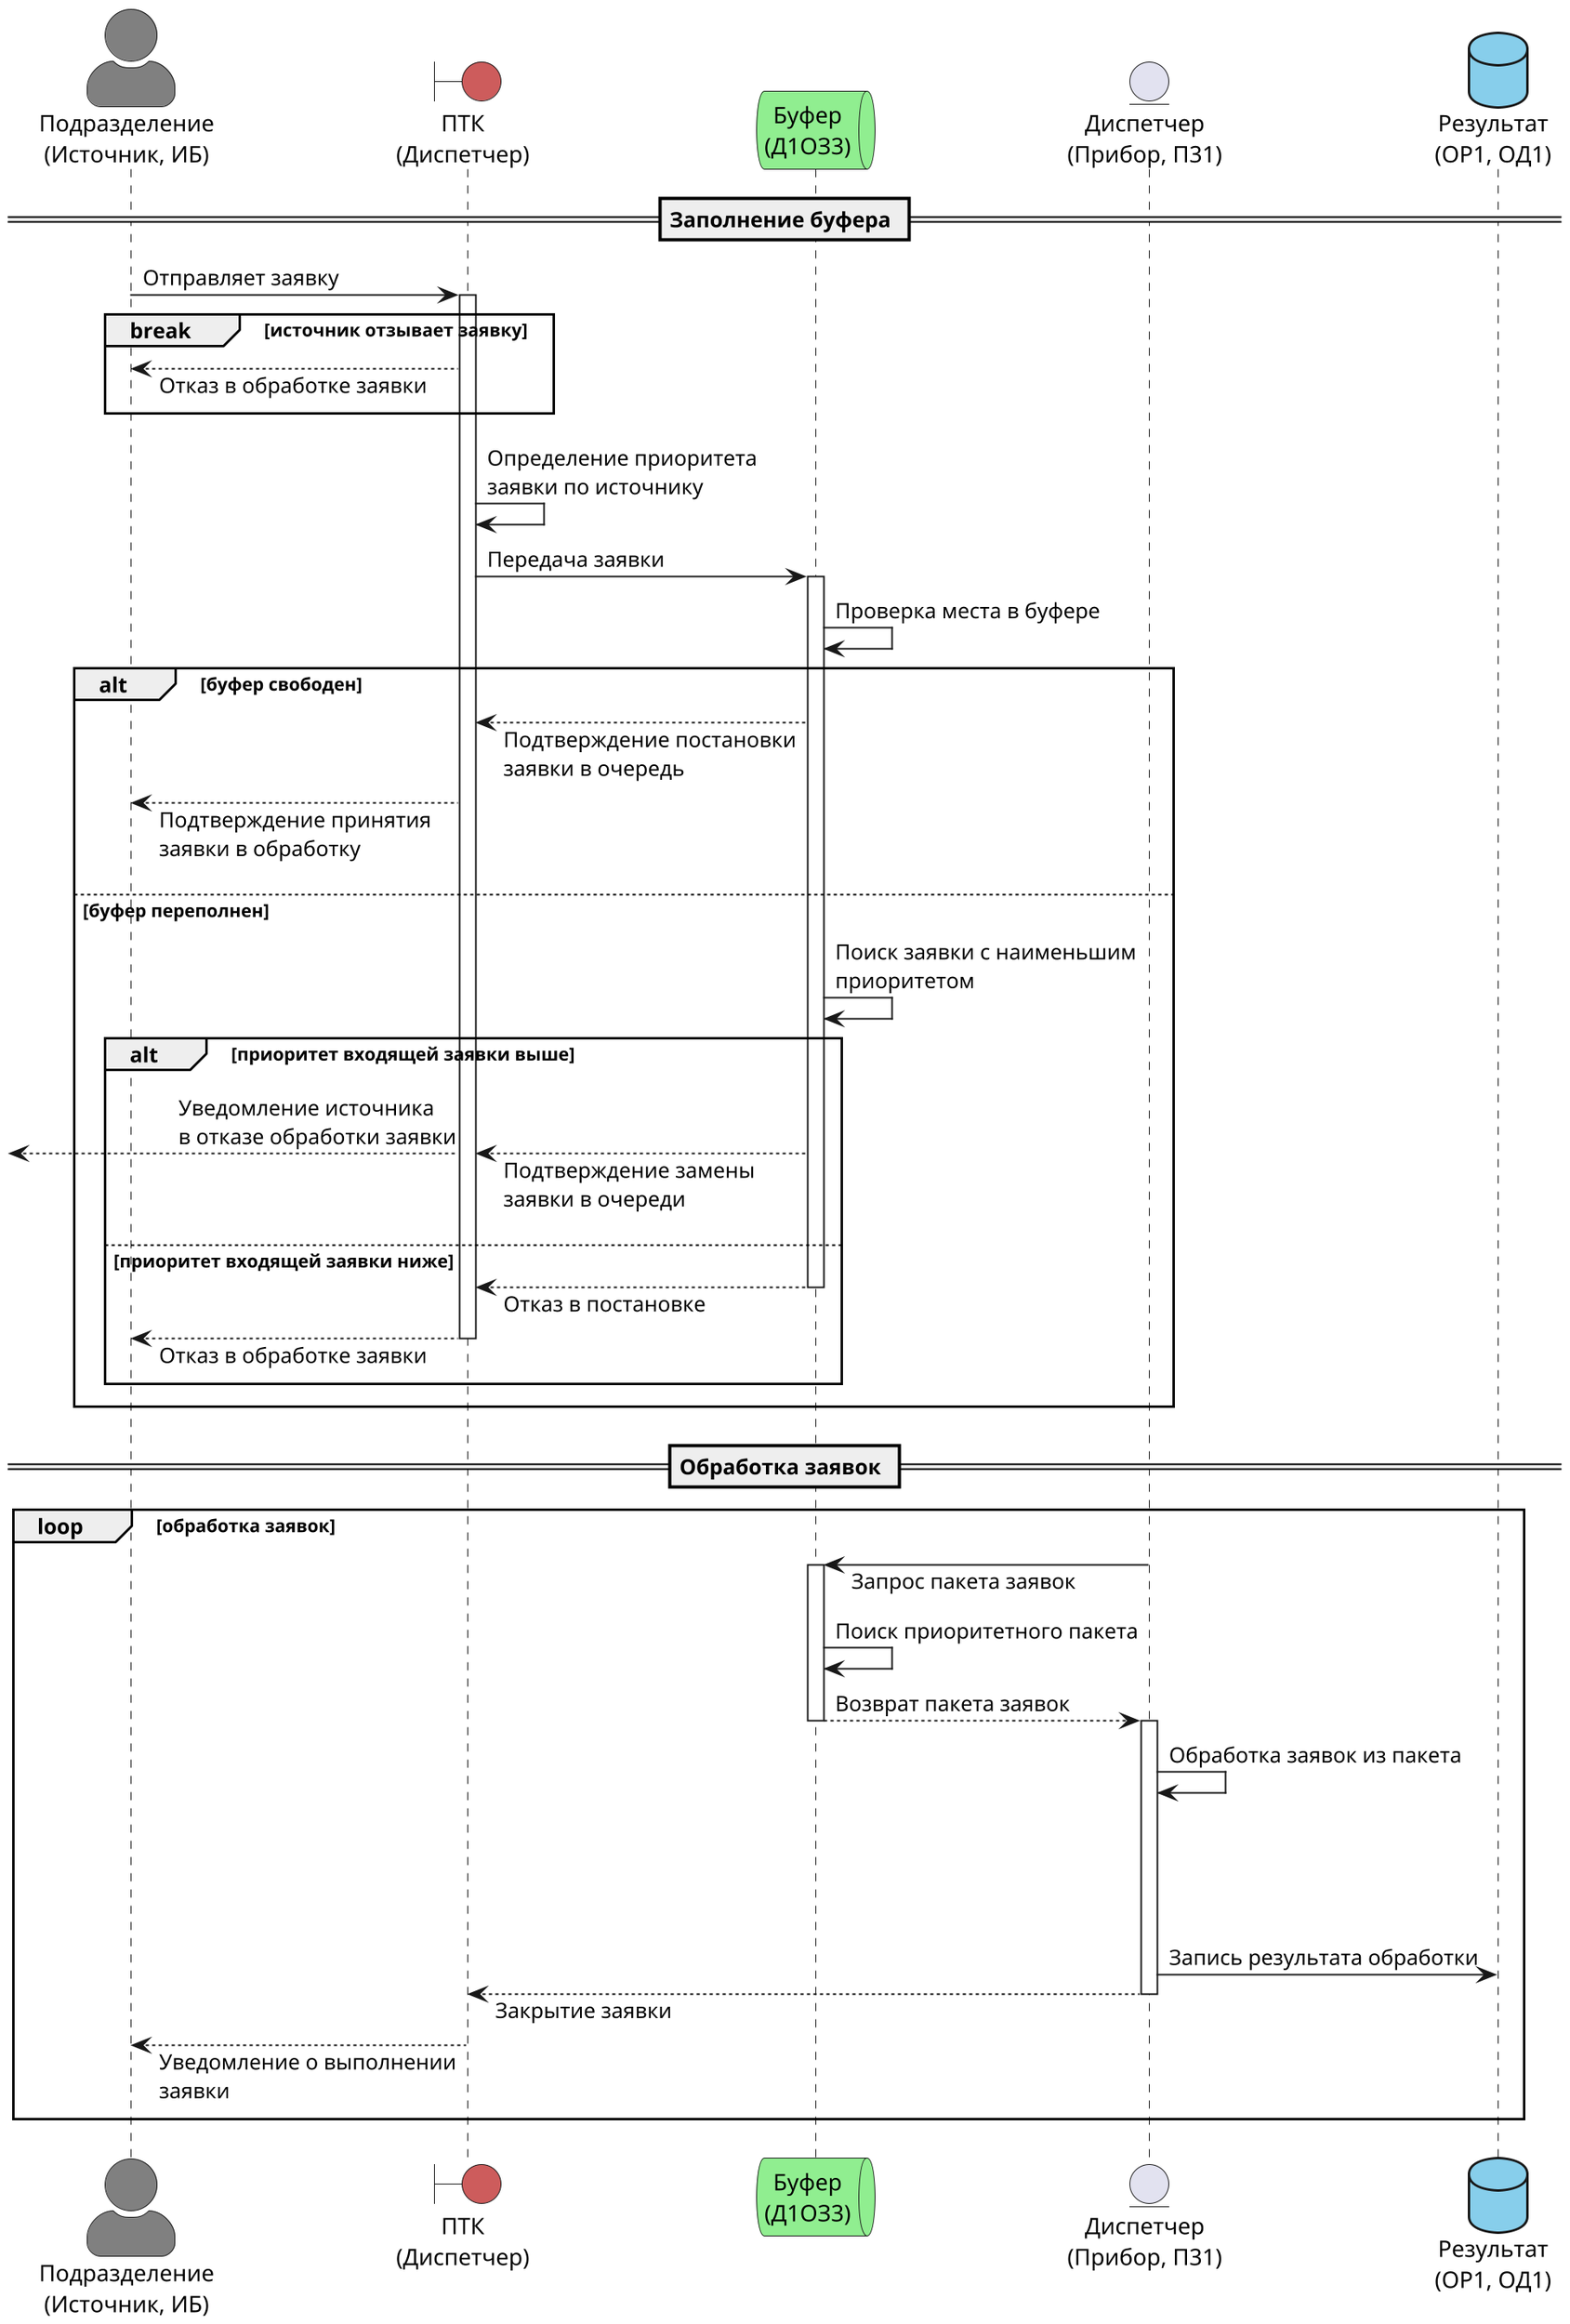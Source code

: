@startuml sequence-diagram
	!pragma teoz true

	skinparam ActorStyle awesome
	skinparam ResponseMessageBelowArrow true
	scale 2

	actor 		"Подразделение\n(Источник, ИБ)"	as source #Gray
	boundary	"ПТК\n(Диспетчер)"							as ptk #IndianRed
	queue			"Буфер\n(Д1ОЗ3)"								as buffer #LightGreen
	entity		"Диспетчер\n(Прибор, П31)"			as worker
	database	"Результат\n(ОР1, ОД1)"					as db #SkyBlue

	== Заполнение буфера ==
	source	-> ptk++:			Отправляет заявку
	break источник отзывает заявку
		source	<-- ptk:		Отказ в обработке заявки
	end
	ptk			-> ptk:				Определение приоритета\nзаявки по источнику
	ptk			-> buffer++:	Передача заявки
	buffer	-> buffer:		Проверка места в буфере
	alt буфер свободен
		ptk			<-- buffer:	Подтверждение постановки\nзаявки в очередь
		source	<-- ptk:		Подтверждение принятия\nзаявки в обработку
	else буфер переполнен
		buffer	-> buffer:	Поиск заявки с наименьшим\nприоритетом
		alt приоритет входящей заявки выше
			ptk			<-- buffer:		Подтверждение замены\nзаявки в очереди
			&				<-- ptk:			Уведомление источника\nв отказе обработки заявки
		else приоритет входящей заявки ниже
			ptk			<-- buffer--:	Отказ в постановке
			source	<-- ptk--:		Отказ в обработке заявки
		end
	end

	== Обработка заявок ==

	loop обработка заявок
		buffer		<-	worker++:		Запрос пакета заявок
		buffer		->	buffer:			Поиск приоритетного пакета
		buffer		-->	worker--++:	Возврат пакета заявок
		worker		-> worker:			Обработка заявок из пакета
		||80||
		worker		-> db:					Запись результата обработки
		ptk				<-- worker--:		Закрытие заявки
		source		<-- ptk:				Уведомление о выполнении\nзаявки
	end
@enduml